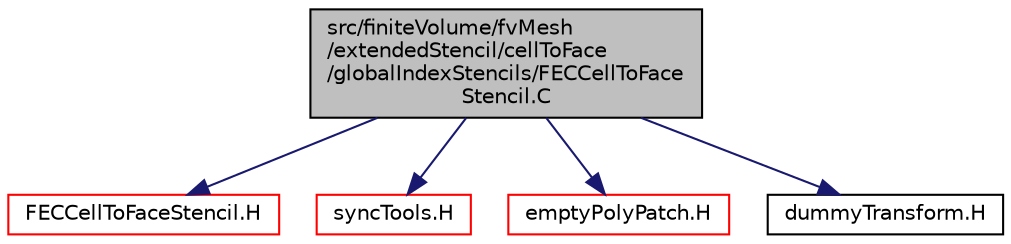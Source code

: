 digraph "src/finiteVolume/fvMesh/extendedStencil/cellToFace/globalIndexStencils/FECCellToFaceStencil.C"
{
  bgcolor="transparent";
  edge [fontname="Helvetica",fontsize="10",labelfontname="Helvetica",labelfontsize="10"];
  node [fontname="Helvetica",fontsize="10",shape=record];
  Node1 [label="src/finiteVolume/fvMesh\l/extendedStencil/cellToFace\l/globalIndexStencils/FECCellToFace\lStencil.C",height=0.2,width=0.4,color="black", fillcolor="grey75", style="filled", fontcolor="black"];
  Node1 -> Node2 [color="midnightblue",fontsize="10",style="solid",fontname="Helvetica"];
  Node2 [label="FECCellToFaceStencil.H",height=0.2,width=0.4,color="red",URL="$a05965.html"];
  Node1 -> Node3 [color="midnightblue",fontsize="10",style="solid",fontname="Helvetica"];
  Node3 [label="syncTools.H",height=0.2,width=0.4,color="red",URL="$a08810.html"];
  Node1 -> Node4 [color="midnightblue",fontsize="10",style="solid",fontname="Helvetica"];
  Node4 [label="emptyPolyPatch.H",height=0.2,width=0.4,color="red",URL="$a08787.html"];
  Node1 -> Node5 [color="midnightblue",fontsize="10",style="solid",fontname="Helvetica"];
  Node5 [label="dummyTransform.H",height=0.2,width=0.4,color="black",URL="$a08808.html",tooltip="Dummy transform to be used with syncTools. "];
}
